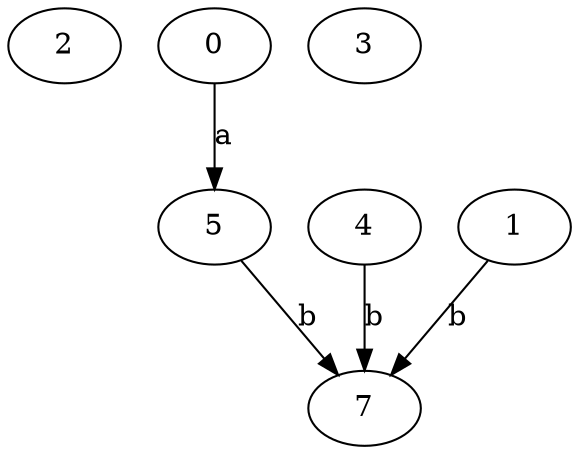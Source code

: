 strict digraph  {
2;
0;
3;
4;
5;
1;
7;
0 -> 5  [label=a];
4 -> 7  [label=b];
5 -> 7  [label=b];
1 -> 7  [label=b];
}
